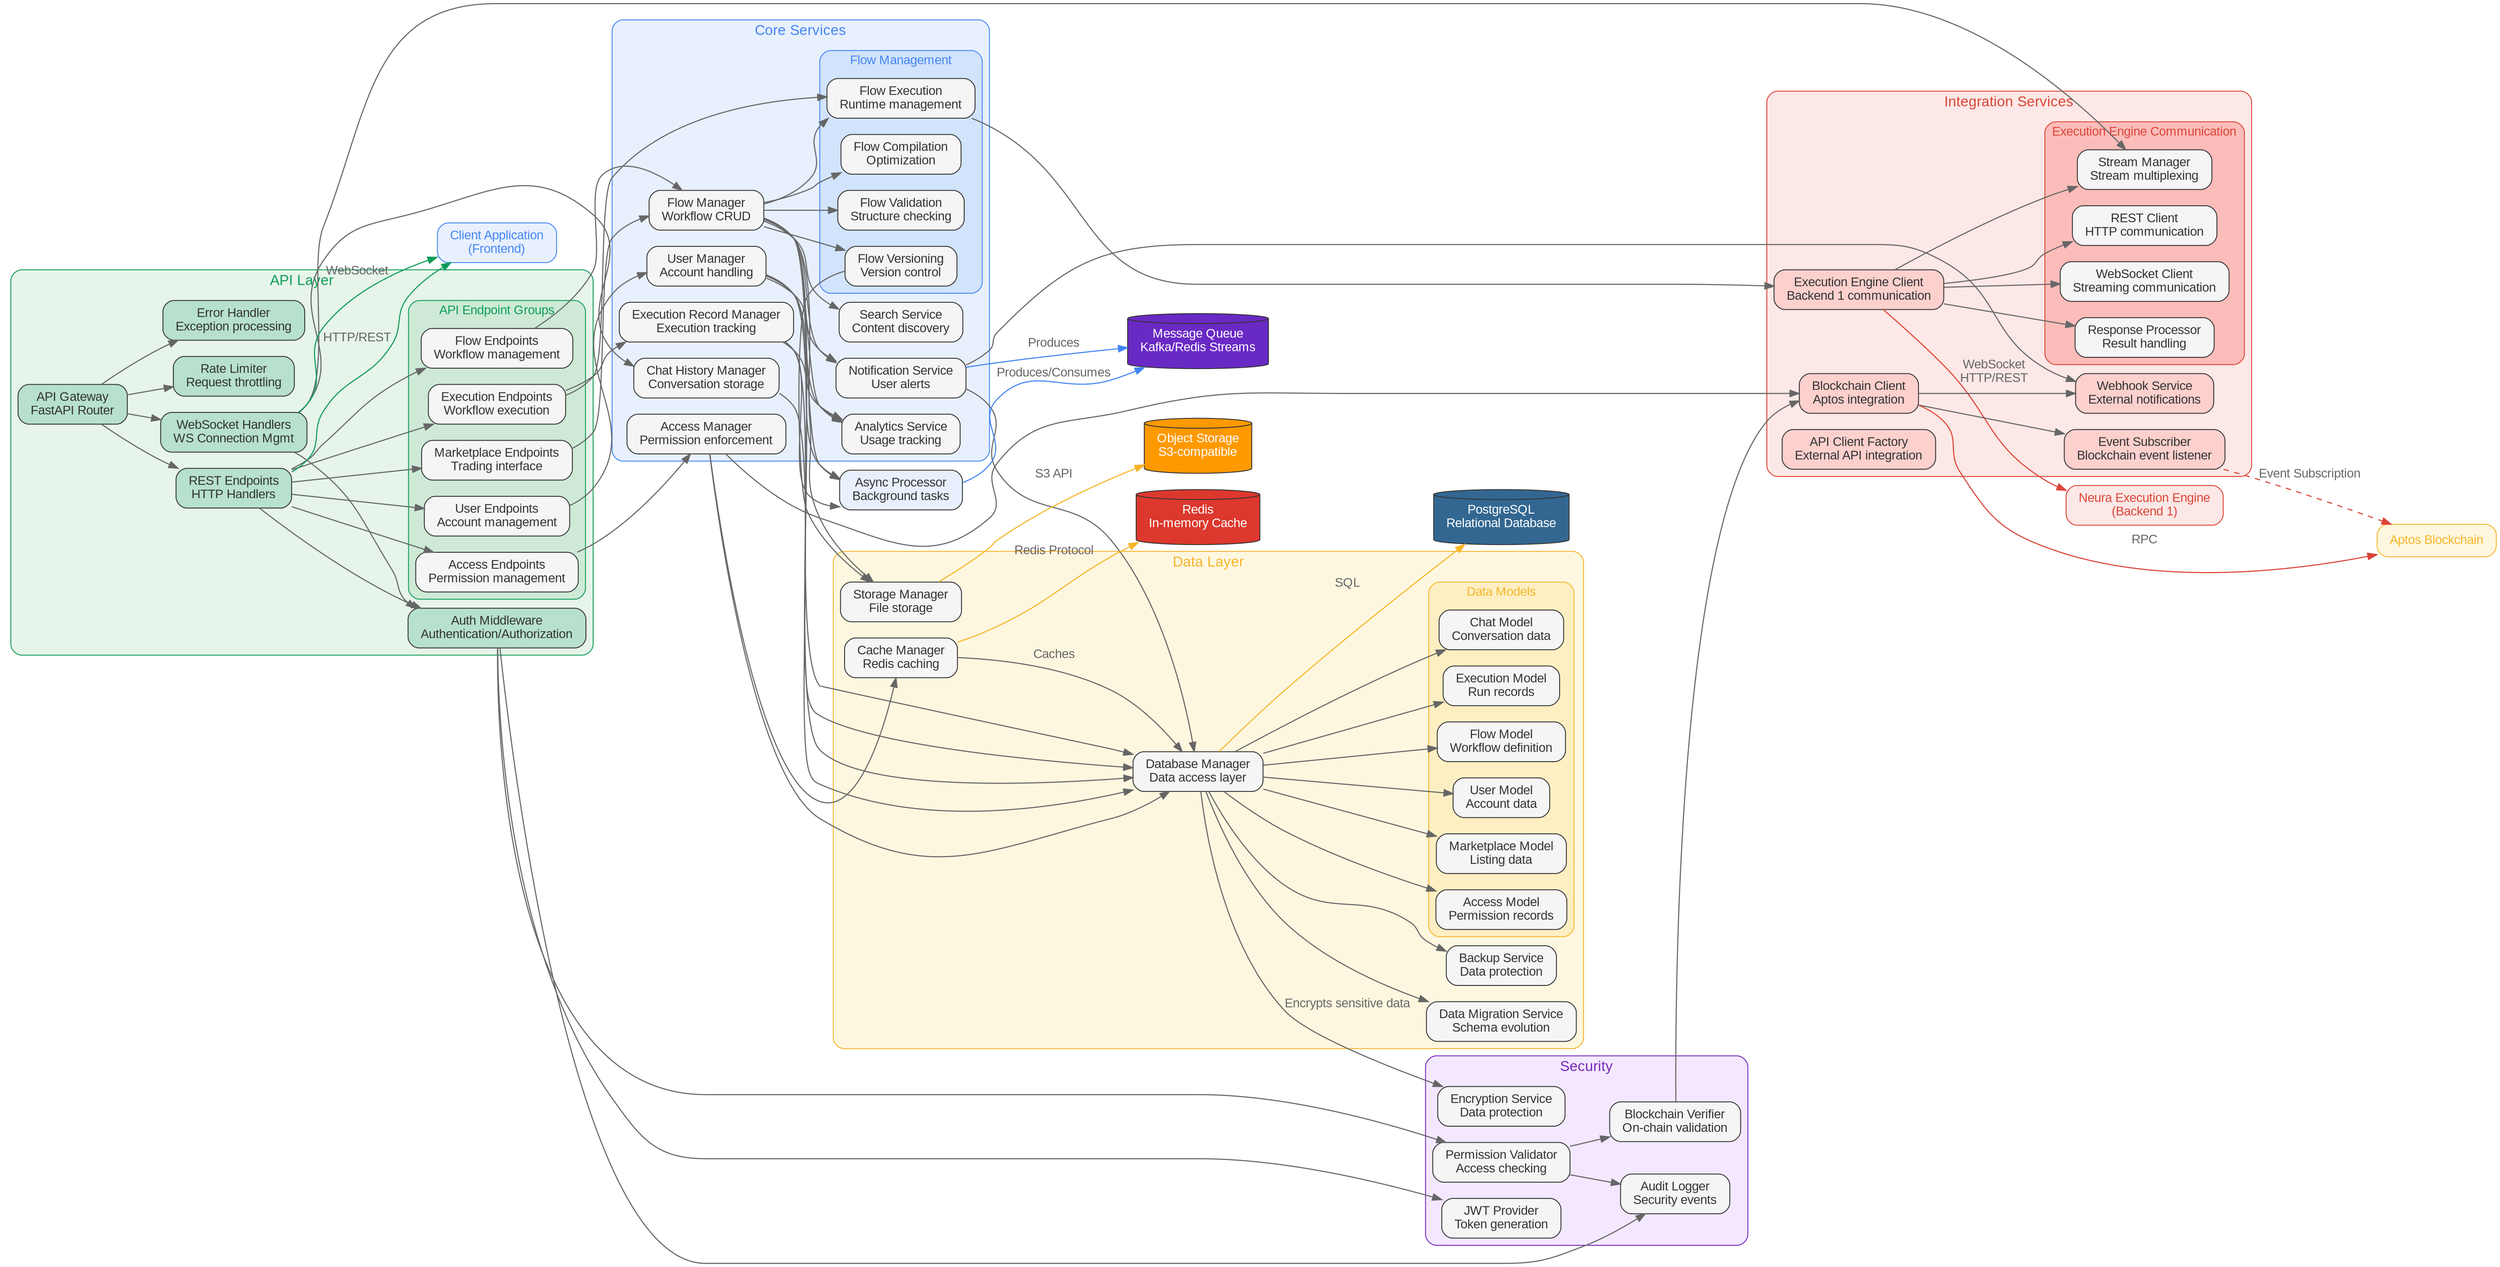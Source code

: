 digraph "Neura Message Passer Architecture" {
    // Modern styling with white theme
    bgcolor="white";
    fontname="Arial";
    node [fontname="Arial", shape="box", style="rounded,filled", fillcolor="#f5f5f5", color="#333333", fontcolor="#333333", margin="0.2,0.1"];
    edge [fontname="Arial", color="#666666", fontcolor="#666666", penwidth=1.2];
    
    // Make it more vertical than horizontal
    rankdir="LR";
    
    // API Layer
    subgraph cluster_api {
        label="API Layer";
        style="rounded,filled";
        color="#0F9D58";
        fillcolor="#E6F4EA";
        fontcolor="#0F9D58";
        fontsize=16;
        
        APIGateway [label="API Gateway\nFastAPI Router", fillcolor="#B7E1CD"];
        RESTEndpoints [label="REST Endpoints\nHTTP Handlers", fillcolor="#B7E1CD"];
        WebSocketHandlers [label="WebSocket Handlers\nWS Connection Mgmt", fillcolor="#B7E1CD"];
        AuthMiddleware [label="Auth Middleware\nAuthentication/Authorization", fillcolor="#B7E1CD"];
        RateLimiter [label="Rate Limiter\nRequest throttling", fillcolor="#B7E1CD"];
        ErrorHandler [label="Error Handler\nException processing", fillcolor="#B7E1CD"];
        
        // API subcomponents
        subgraph cluster_api_endpoints {
            label="API Endpoint Groups";
            style="rounded,filled";
            color="#0F9D58";
            fillcolor="#CEEAD6";
            fontcolor="#0F9D58";
            fontsize=14;
            
            UserEndpoints [label="User Endpoints\nAccount management"];
            FlowEndpoints [label="Flow Endpoints\nWorkflow management"];
            ExecutionEndpoints [label="Execution Endpoints\nWorkflow execution"];
            MarketplaceEndpoints [label="Marketplace Endpoints\nTrading interface"];
            AccessEndpoints [label="Access Endpoints\nPermission management"];
        }
        
        // API Layer connections
        APIGateway -> RESTEndpoints;
        APIGateway -> WebSocketHandlers;
        RESTEndpoints -> AuthMiddleware;
        WebSocketHandlers -> AuthMiddleware;
        APIGateway -> RateLimiter;
        APIGateway -> ErrorHandler;
        
        RESTEndpoints -> UserEndpoints;
        RESTEndpoints -> FlowEndpoints;
        RESTEndpoints -> ExecutionEndpoints;
        RESTEndpoints -> MarketplaceEndpoints;
        RESTEndpoints -> AccessEndpoints;
    }
    
    // Core Services
    subgraph cluster_core {
        label="Core Services";
        style="rounded,filled";
        color="#4285F4";
        fillcolor="#E8F0FE";
        fontcolor="#4285F4";
        fontsize=16;
        
        UserManager [label="User Manager\nAccount handling"];
        FlowManager [label="Flow Manager\nWorkflow CRUD"];
        AccessManager [label="Access Manager\nPermission enforcement"];
        ChatHistoryManager [label="Chat History Manager\nConversation storage"];
        ExecutionRecordManager [label="Execution Record Manager\nExecution tracking"];
        NotificationService [label="Notification Service\nUser alerts"];
        SearchService [label="Search Service\nContent discovery"];
        AnalyticsService [label="Analytics Service\nUsage tracking"];
        
        // Core subcomponents
        subgraph cluster_flow_management {
            label="Flow Management";
            style="rounded,filled";
            color="#4285F4";
            fillcolor="#D2E3FC";
            fontcolor="#4285F4";
            fontsize=14;
            
            FlowVersioning [label="Flow Versioning\nVersion control"];
            FlowValidation [label="Flow Validation\nStructure checking"];
            FlowCompilation [label="Flow Compilation\nOptimization"];
            FlowExecution [label="Flow Execution\nRuntime management"];
        }
        
        // Core service connections
        FlowManager -> FlowVersioning;
        FlowManager -> FlowValidation;
        FlowManager -> FlowCompilation;
        FlowManager -> FlowExecution;
        UserManager -> NotificationService;
        FlowManager -> NotificationService;
        FlowManager -> SearchService;
        UserManager -> AnalyticsService;
        FlowManager -> AnalyticsService;
        ExecutionRecordManager -> AnalyticsService;
    }
    
    // Integration Services
    subgraph cluster_integration {
        label="Integration Services";
        style="rounded,filled";
        color="#DB4437";
        fillcolor="#FCE8E6";
        fontcolor="#DB4437";
        fontsize=16;
        
        ExecutionEngineClient [label="Execution Engine Client\nBackend 1 communication", fillcolor="#FCD0CD"];
        BlockchainClient [label="Blockchain Client\nAptos integration", fillcolor="#FCD0CD"];
        EventSubscriber [label="Event Subscriber\nBlockchain event listener", fillcolor="#FCD0CD"];
        WebhookService [label="Webhook Service\nExternal notifications", fillcolor="#FCD0CD"];
        APIClientFactory [label="API Client Factory\nExternal API integration", fillcolor="#FCD0CD"];
        
        // Integration subcomponents
        subgraph cluster_exec_engine_comms {
            label="Execution Engine Communication";
            style="rounded,filled";
            color="#DB4437";
            fillcolor="#FCBDBA";
            fontcolor="#DB4437";
            fontsize=14;
            
            WSClient [label="WebSocket Client\nStreaming communication"];
            RESTClient [label="REST Client\nHTTP communication"];
            ResponseProcessor [label="Response Processor\nResult handling"];
            StreamManager [label="Stream Manager\nStream multiplexing"];
        }
        
        // Integration service connections
        ExecutionEngineClient -> WSClient;
        ExecutionEngineClient -> RESTClient;
        ExecutionEngineClient -> ResponseProcessor;
        ExecutionEngineClient -> StreamManager;
        BlockchainClient -> EventSubscriber;
        BlockchainClient -> WebhookService;
    }
    
    // Data Layer
    subgraph cluster_data {
        label="Data Layer";
        style="rounded,filled";
        color="#F7B529";
        fillcolor="#FEF7E0";
        fontcolor="#F7B529";
        fontsize=16;
        
        DBManager [label="Database Manager\nData access layer"];
        CacheManager [label="Cache Manager\nRedis caching"];
        StorageManager [label="Storage Manager\nFile storage"];
        DataMigrationService [label="Data Migration Service\nSchema evolution"];
        BackupService [label="Backup Service\nData protection"];
        
        // Data models
        subgraph cluster_data_models {
            label="Data Models";
            style="rounded,filled";
            color="#F7B529";
            fillcolor="#FEEFC3";
            fontcolor="#F7B529";
            fontsize=14;
            
            UserModel [label="User Model\nAccount data"];
            FlowModel [label="Flow Model\nWorkflow definition"];
            ExecutionModel [label="Execution Model\nRun records"];
            ChatModel [label="Chat Model\nConversation data"];
            AccessModel [label="Access Model\nPermission records"];
            MarketplaceModel [label="Marketplace Model\nListing data"];
        }
        
        // Data layer connections
        DBManager -> UserModel;
        DBManager -> FlowModel;
        DBManager -> ExecutionModel;
        DBManager -> ChatModel;
        DBManager -> AccessModel;
        DBManager -> MarketplaceModel;
        
        DBManager -> DataMigrationService;
        DBManager -> BackupService;
        CacheManager -> DBManager [label="Caches"];
    }
    
    // External Components
    Database [label="PostgreSQL\nRelational Database", shape="cylinder", style="filled", fillcolor="#336791", fontcolor="white"];
    CacheStore [label="Redis\nIn-memory Cache", shape="cylinder", style="filled", fillcolor="#DC382D", fontcolor="white"];
    FileStorage [label="Object Storage\nS3-compatible", shape="cylinder", style="filled", fillcolor="#FF9900", fontcolor="white"];
    ExecutionEngine [label="Neura Execution Engine\n(Backend 1)", shape="box", style="rounded,filled", fillcolor="#FCE8E6", color="#DB4437", fontcolor="#DB4437"];
    AptosBlockchain [label="Aptos Blockchain", shape="box", style="rounded,filled", fillcolor="#FEF7E0", color="#F7B529", fontcolor="#F7B529"];
    ClientApp [label="Client Application\n(Frontend)", shape="box", style="rounded,filled", fillcolor="#E8F0FE", color="#4285F4", fontcolor="#4285F4"];
    MessageQueue [label="Message Queue\nKafka/Redis Streams", shape="cylinder", style="filled", fillcolor="#6929C4", fontcolor="white"];
    
    // API to Core connections
    UserEndpoints -> UserManager;
    FlowEndpoints -> FlowManager;
    ExecutionEndpoints -> ExecutionRecordManager;
    ExecutionEndpoints -> FlowExecution;
    MarketplaceEndpoints -> FlowManager;
    AccessEndpoints -> AccessManager;
    WebSocketHandlers -> ChatHistoryManager;
    WebSocketHandlers -> StreamManager;
    
    // Core to Integration connections
    FlowExecution -> ExecutionEngineClient;
    AccessManager -> BlockchainClient;
    NotificationService -> WebhookService;
    
    // Core to Data connections
    UserManager -> DBManager;
    FlowManager -> DBManager;
    FlowManager -> StorageManager;
    FlowVersioning -> StorageManager;
    AccessManager -> DBManager;
    AccessManager -> CacheManager;
    ChatHistoryManager -> DBManager;
    ExecutionRecordManager -> DBManager;
    NotificationService -> DBManager;
    
    // External connections
    DBManager -> Database [label="SQL", color="#F7B529"];
    CacheManager -> CacheStore [label="Redis Protocol", color="#F7B529"];
    StorageManager -> FileStorage [label="S3 API", color="#F7B529"];
    
    ExecutionEngineClient -> ExecutionEngine [label="WebSocket\nHTTP/REST", color="#DB4437", style="bold"];
    BlockchainClient -> AptosBlockchain [label="RPC", color="#DB4437"];
    EventSubscriber -> AptosBlockchain [label="Event Subscription", color="#DB4437", style="dashed"];
    
    WebSocketHandlers -> ClientApp [label="WebSocket", color="#0F9D58", style="bold"];
    RESTEndpoints -> ClientApp [label="HTTP/REST", color="#0F9D58"];
    
    // Async messaging
    AsyncProcessor [label="Async Processor\nBackground tasks", fillcolor="#E8F0FE"];
    AsyncProcessor -> MessageQueue [label="Produces/Consumes", color="#4285F4"];
    NotificationService -> MessageQueue [label="Produces", color="#4285F4"];
    UserManager -> AsyncProcessor;
    FlowManager -> AsyncProcessor;
    ExecutionRecordManager -> AsyncProcessor;
    
    // Security Components
    subgraph cluster_security {
        label="Security";
        style="rounded,filled";
        color="#7627BB";
        fillcolor="#F3E8FF";
        fontcolor="#7627BB";
        fontsize=16;
        
        JWTProvider [label="JWT Provider\nToken generation"];
        PermissionValidator [label="Permission Validator\nAccess checking"];
        BlockchainVerifier [label="Blockchain Verifier\nOn-chain validation"];
        EncryptionService [label="Encryption Service\nData protection"];
        AuditLogger [label="Audit Logger\nSecurity events"];
    }
    
    // Security connections
    AuthMiddleware -> JWTProvider;
    AuthMiddleware -> PermissionValidator;
    PermissionValidator -> BlockchainVerifier;
    BlockchainVerifier -> BlockchainClient;
    DBManager -> EncryptionService [label="Encrypts sensitive data"];
    AuthMiddleware -> AuditLogger;
    PermissionValidator -> AuditLogger;
}